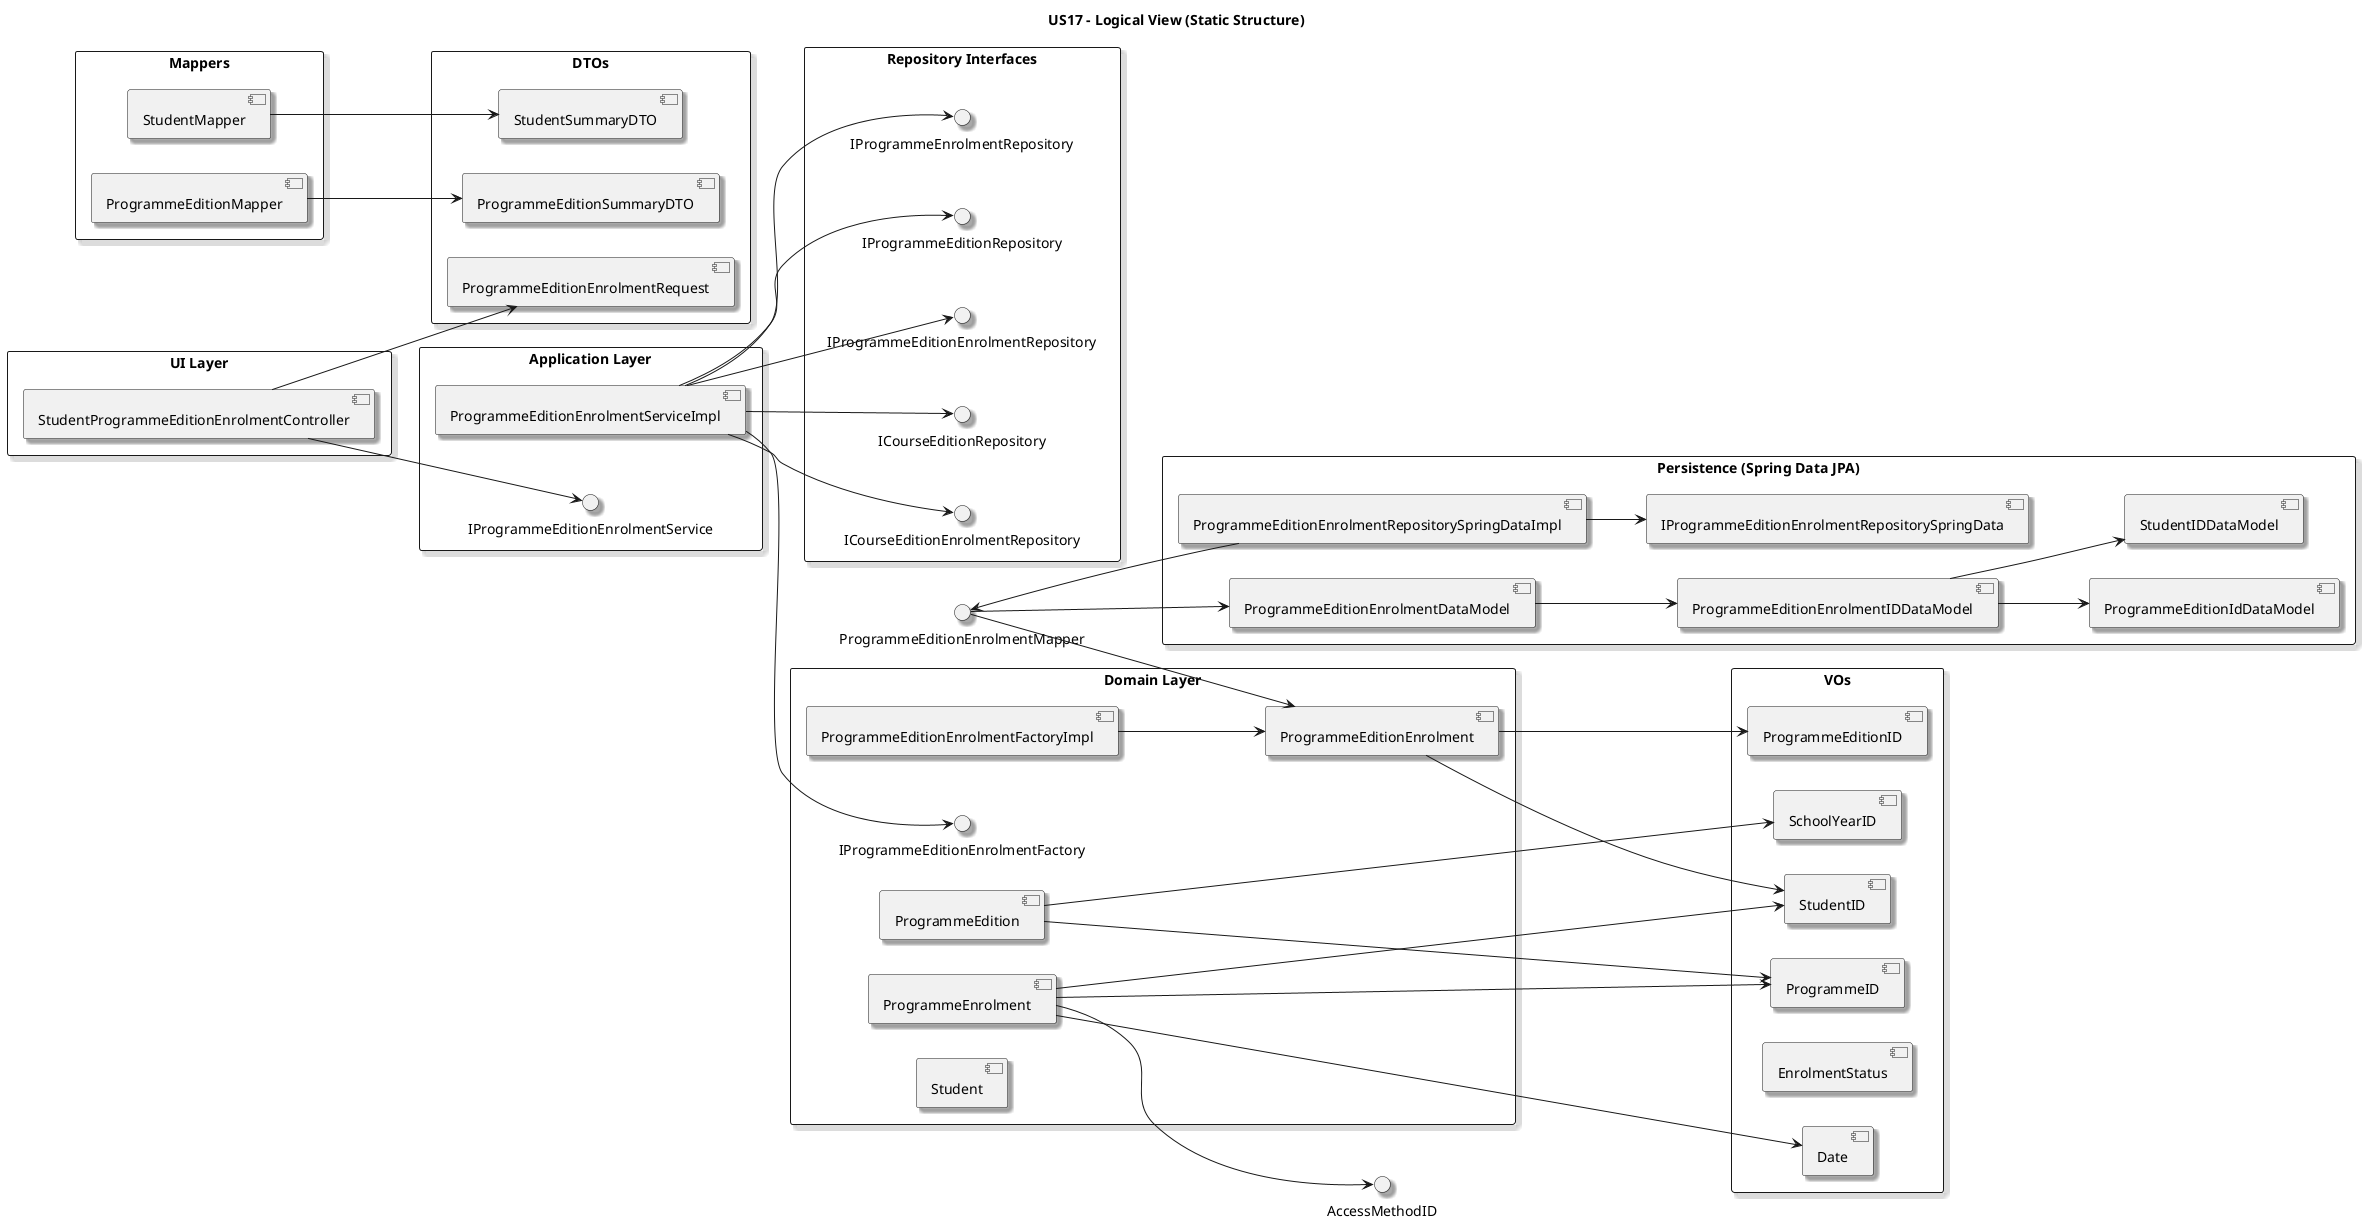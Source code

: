 @startuml
left to right direction
skinparam packageStyle rectangle
skinparam shadowing true

' Logical View for US17: Enrol Student in Programme Edition

title US17 – Logical View (Static Structure)

package "UI Layer" {
  [StudentProgrammeEditionEnrolmentController]
}

package "DTOs" {
  [ProgrammeEditionEnrolmentRequest]
  [ProgrammeEditionSummaryDTO]
  [StudentSummaryDTO]
}

package "Application Layer" {
  [ProgrammeEditionEnrolmentServiceImpl]
  interface IProgrammeEditionEnrolmentService
}

package "Domain Layer" {
  [ProgrammeEditionEnrolmentFactoryImpl]
  interface IProgrammeEditionEnrolmentFactory
  [ProgrammeEditionEnrolment]
  [ProgrammeEnrolment]
  [ProgrammeEdition]
  [Student]
}

package "VOs" {
  [ProgrammeEditionID]
  [ProgrammeID]
  [SchoolYearID]
  [StudentID]
  [EnrolmentStatus]
  [Date]
}

package "Repository Interfaces" {
  interface IProgrammeEnrolmentRepository
  interface IProgrammeEditionRepository
  interface IProgrammeEditionEnrolmentRepository
  interface ICourseEditionRepository
  interface ICourseEditionEnrolmentRepository
}

package "Mappers" {
  [ProgrammeEditionMapper]
  [StudentMapper]
}

package "Persistence (Spring Data JPA)" {
  [ProgrammeEditionEnrolmentRepositorySpringDataImpl]
  [IProgrammeEditionEnrolmentRepositorySpringData]
  [ProgrammeEditionEnrolmentDataModel]
  [ProgrammeEditionEnrolmentIDDataModel]
  [ProgrammeEditionIdDataModel]
  [StudentIDDataModel]
}

StudentProgrammeEditionEnrolmentController --> ProgrammeEditionEnrolmentRequest
StudentProgrammeEditionEnrolmentController --> IProgrammeEditionEnrolmentService
ProgrammeEditionEnrolmentServiceImpl --> IProgrammeEnrolmentRepository
ProgrammeEditionEnrolmentServiceImpl --> IProgrammeEditionRepository
ProgrammeEditionEnrolmentServiceImpl --> IProgrammeEditionEnrolmentRepository
ProgrammeEditionEnrolmentServiceImpl --> ICourseEditionRepository
ProgrammeEditionEnrolmentServiceImpl --> ICourseEditionEnrolmentRepository
ProgrammeEditionEnrolmentServiceImpl --> IProgrammeEditionEnrolmentFactory
ProgrammeEditionEnrolmentFactoryImpl --> ProgrammeEditionEnrolment
ProgrammeEditionEnrolment --> ProgrammeEditionID
ProgrammeEditionEnrolment --> StudentID
ProgrammeEdition --> ProgrammeID
ProgrammeEdition --> SchoolYearID
ProgrammeEnrolment --> ProgrammeID
ProgrammeEnrolment --> StudentID
ProgrammeEnrolment --> AccessMethodID
ProgrammeEnrolment --> Date
ProgrammeEditionEnrolmentRepositorySpringDataImpl --> IProgrammeEditionEnrolmentRepositorySpringData
ProgrammeEditionEnrolmentRepositorySpringDataImpl --> ProgrammeEditionEnrolmentMapper
ProgrammeEditionEnrolmentMapper --> ProgrammeEditionEnrolmentDataModel
ProgrammeEditionEnrolmentMapper --> ProgrammeEditionEnrolment
ProgrammeEditionEnrolmentDataModel --> ProgrammeEditionEnrolmentIDDataModel
ProgrammeEditionEnrolmentIDDataModel --> StudentIDDataModel
ProgrammeEditionEnrolmentIDDataModel --> ProgrammeEditionIdDataModel

ProgrammeEditionMapper --> ProgrammeEditionSummaryDTO
StudentMapper --> StudentSummaryDTO

@enduml
